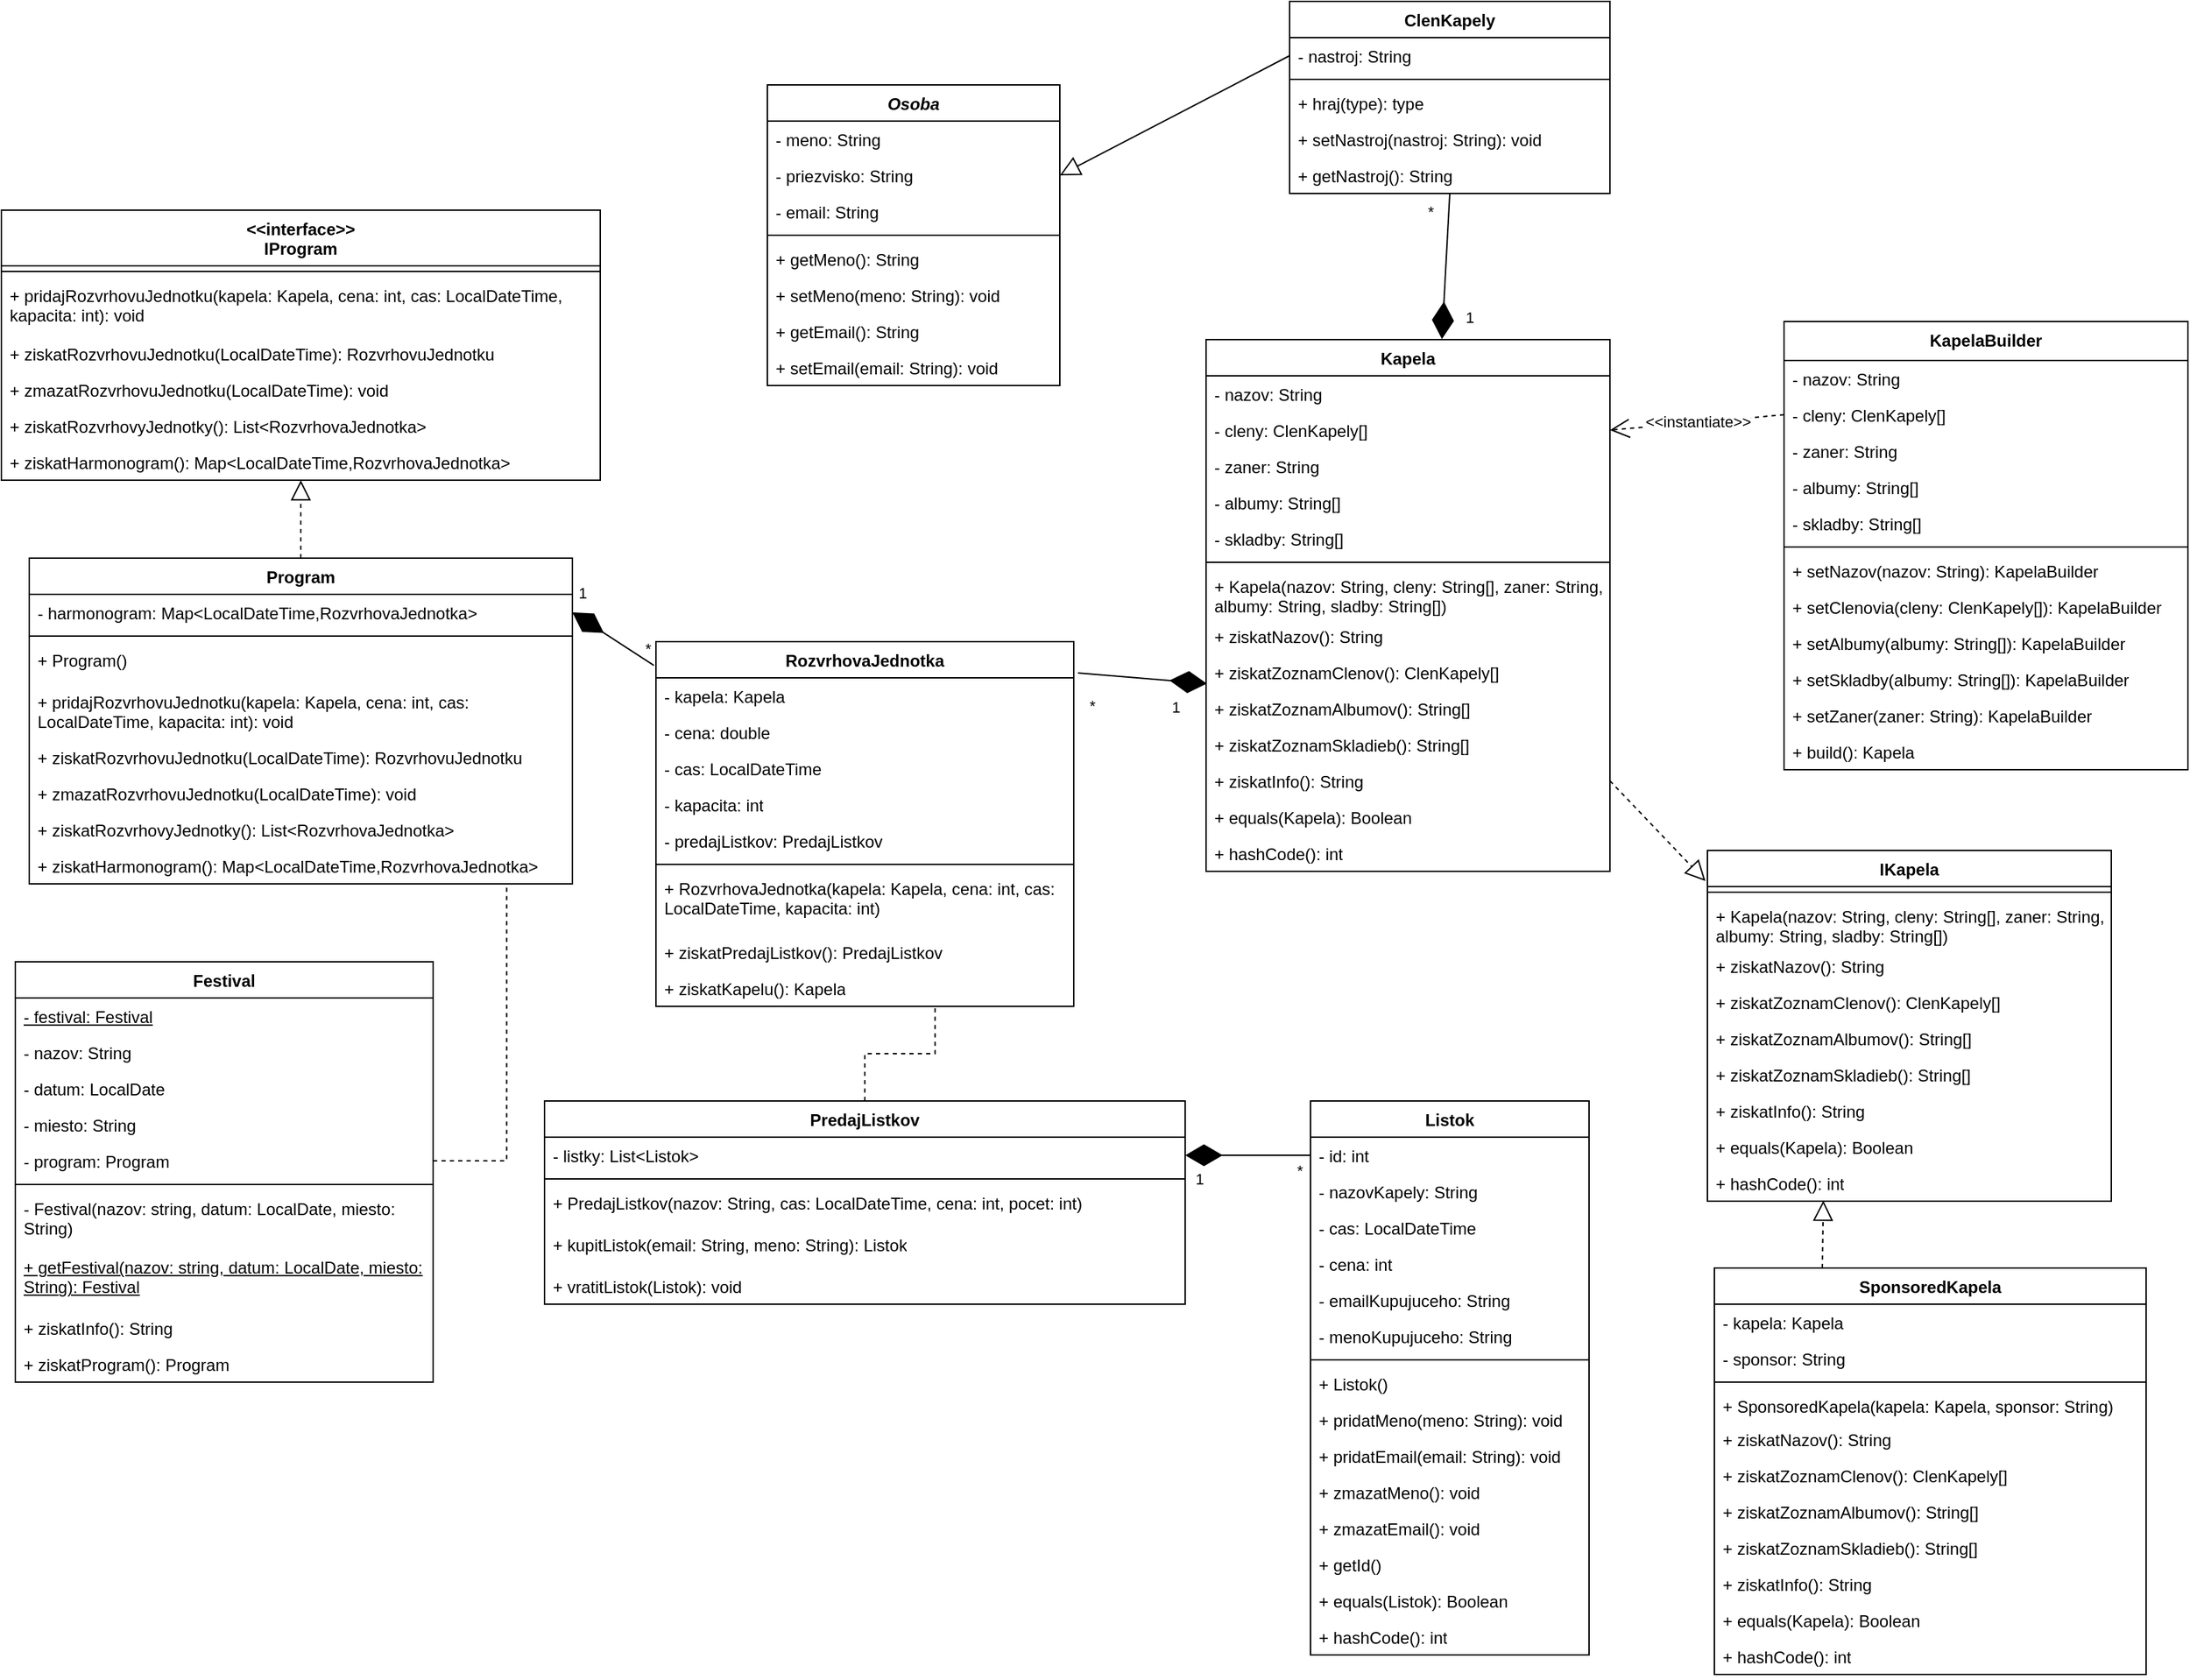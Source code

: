 <mxfile version="21.1.4" type="device">
  <diagram id="D0isItI58DYD3MclSmnM" name="Page-1">
    <mxGraphModel dx="1909" dy="2167" grid="1" gridSize="10" guides="1" tooltips="1" connect="1" arrows="1" fold="1" page="1" pageScale="1" pageWidth="850" pageHeight="1100" math="0" shadow="0">
      <root>
        <mxCell id="0" />
        <mxCell id="1" parent="0" />
        <mxCell id="JUHp3-yj4Vz7L6ta1xzt-1" value="Kapela" style="swimlane;fontStyle=1;align=center;verticalAlign=top;childLayout=stackLayout;horizontal=1;startSize=26;horizontalStack=0;resizeParent=1;resizeParentMax=0;resizeLast=0;collapsible=1;marginBottom=0;whiteSpace=wrap;html=1;" vertex="1" parent="1">
          <mxGeometry x="915" y="-17" width="290" height="382" as="geometry">
            <mxRectangle x="300" y="250" width="80" height="30" as="alternateBounds" />
          </mxGeometry>
        </mxCell>
        <mxCell id="JUHp3-yj4Vz7L6ta1xzt-2" value="- nazov: String" style="text;strokeColor=none;fillColor=none;align=left;verticalAlign=top;spacingLeft=4;spacingRight=4;overflow=hidden;rotatable=0;points=[[0,0.5],[1,0.5]];portConstraint=eastwest;whiteSpace=wrap;html=1;" vertex="1" parent="JUHp3-yj4Vz7L6ta1xzt-1">
          <mxGeometry y="26" width="290" height="26" as="geometry" />
        </mxCell>
        <mxCell id="JUHp3-yj4Vz7L6ta1xzt-5" value="- cleny:&amp;nbsp;ClenKapely[]" style="text;strokeColor=none;fillColor=none;align=left;verticalAlign=top;spacingLeft=4;spacingRight=4;overflow=hidden;rotatable=0;points=[[0,0.5],[1,0.5]];portConstraint=eastwest;whiteSpace=wrap;html=1;" vertex="1" parent="JUHp3-yj4Vz7L6ta1xzt-1">
          <mxGeometry y="52" width="290" height="26" as="geometry" />
        </mxCell>
        <mxCell id="JUHp3-yj4Vz7L6ta1xzt-10" value="- zaner: String" style="text;strokeColor=none;fillColor=none;align=left;verticalAlign=top;spacingLeft=4;spacingRight=4;overflow=hidden;rotatable=0;points=[[0,0.5],[1,0.5]];portConstraint=eastwest;whiteSpace=wrap;html=1;" vertex="1" parent="JUHp3-yj4Vz7L6ta1xzt-1">
          <mxGeometry y="78" width="290" height="26" as="geometry" />
        </mxCell>
        <mxCell id="JUHp3-yj4Vz7L6ta1xzt-9" value="- albumy: String[]" style="text;strokeColor=none;fillColor=none;align=left;verticalAlign=top;spacingLeft=4;spacingRight=4;overflow=hidden;rotatable=0;points=[[0,0.5],[1,0.5]];portConstraint=eastwest;whiteSpace=wrap;html=1;" vertex="1" parent="JUHp3-yj4Vz7L6ta1xzt-1">
          <mxGeometry y="104" width="290" height="26" as="geometry" />
        </mxCell>
        <mxCell id="JUHp3-yj4Vz7L6ta1xzt-8" value="- skladby: String[]" style="text;strokeColor=none;fillColor=none;align=left;verticalAlign=top;spacingLeft=4;spacingRight=4;overflow=hidden;rotatable=0;points=[[0,0.5],[1,0.5]];portConstraint=eastwest;whiteSpace=wrap;html=1;" vertex="1" parent="JUHp3-yj4Vz7L6ta1xzt-1">
          <mxGeometry y="130" width="290" height="26" as="geometry" />
        </mxCell>
        <mxCell id="JUHp3-yj4Vz7L6ta1xzt-3" value="" style="line;strokeWidth=1;fillColor=none;align=left;verticalAlign=middle;spacingTop=-1;spacingLeft=3;spacingRight=3;rotatable=0;labelPosition=right;points=[];portConstraint=eastwest;strokeColor=inherit;" vertex="1" parent="JUHp3-yj4Vz7L6ta1xzt-1">
          <mxGeometry y="156" width="290" height="8" as="geometry" />
        </mxCell>
        <mxCell id="JUHp3-yj4Vz7L6ta1xzt-105" value="+ Kapela(nazov: String, cleny: String[], zaner: String, albumy: String, sladby: String[])" style="text;strokeColor=none;fillColor=none;align=left;verticalAlign=top;spacingLeft=4;spacingRight=4;overflow=hidden;rotatable=0;points=[[0,0.5],[1,0.5]];portConstraint=eastwest;whiteSpace=wrap;html=1;" vertex="1" parent="JUHp3-yj4Vz7L6ta1xzt-1">
          <mxGeometry y="164" width="290" height="36" as="geometry" />
        </mxCell>
        <mxCell id="JUHp3-yj4Vz7L6ta1xzt-17" value="+ ziskatNazov(): String" style="text;strokeColor=none;fillColor=none;align=left;verticalAlign=top;spacingLeft=4;spacingRight=4;overflow=hidden;rotatable=0;points=[[0,0.5],[1,0.5]];portConstraint=eastwest;whiteSpace=wrap;html=1;" vertex="1" parent="JUHp3-yj4Vz7L6ta1xzt-1">
          <mxGeometry y="200" width="290" height="26" as="geometry" />
        </mxCell>
        <mxCell id="JUHp3-yj4Vz7L6ta1xzt-11" value="+ ziskatZoznamClenov():&amp;nbsp;ClenKapely[]" style="text;strokeColor=none;fillColor=none;align=left;verticalAlign=top;spacingLeft=4;spacingRight=4;overflow=hidden;rotatable=0;points=[[0,0.5],[1,0.5]];portConstraint=eastwest;whiteSpace=wrap;html=1;" vertex="1" parent="JUHp3-yj4Vz7L6ta1xzt-1">
          <mxGeometry y="226" width="290" height="26" as="geometry" />
        </mxCell>
        <mxCell id="JUHp3-yj4Vz7L6ta1xzt-15" value="+ ziskatZoznamAlbumov(): String[]" style="text;strokeColor=none;fillColor=none;align=left;verticalAlign=top;spacingLeft=4;spacingRight=4;overflow=hidden;rotatable=0;points=[[0,0.5],[1,0.5]];portConstraint=eastwest;whiteSpace=wrap;html=1;" vertex="1" parent="JUHp3-yj4Vz7L6ta1xzt-1">
          <mxGeometry y="252" width="290" height="26" as="geometry" />
        </mxCell>
        <mxCell id="JUHp3-yj4Vz7L6ta1xzt-16" value="+ ziskatZoznamSkladieb(): String[]" style="text;strokeColor=none;fillColor=none;align=left;verticalAlign=top;spacingLeft=4;spacingRight=4;overflow=hidden;rotatable=0;points=[[0,0.5],[1,0.5]];portConstraint=eastwest;whiteSpace=wrap;html=1;" vertex="1" parent="JUHp3-yj4Vz7L6ta1xzt-1">
          <mxGeometry y="278" width="290" height="26" as="geometry" />
        </mxCell>
        <mxCell id="JUHp3-yj4Vz7L6ta1xzt-154" value="+ ziskatInfo(): String" style="text;strokeColor=none;fillColor=none;align=left;verticalAlign=top;spacingLeft=4;spacingRight=4;overflow=hidden;rotatable=0;points=[[0,0.5],[1,0.5]];portConstraint=eastwest;whiteSpace=wrap;html=1;" vertex="1" parent="JUHp3-yj4Vz7L6ta1xzt-1">
          <mxGeometry y="304" width="290" height="26" as="geometry" />
        </mxCell>
        <mxCell id="JUHp3-yj4Vz7L6ta1xzt-39" value="+ equals(Kapela): Boolean" style="text;strokeColor=none;fillColor=none;align=left;verticalAlign=top;spacingLeft=4;spacingRight=4;overflow=hidden;rotatable=0;points=[[0,0.5],[1,0.5]];portConstraint=eastwest;whiteSpace=wrap;html=1;" vertex="1" parent="JUHp3-yj4Vz7L6ta1xzt-1">
          <mxGeometry y="330" width="290" height="26" as="geometry" />
        </mxCell>
        <mxCell id="JUHp3-yj4Vz7L6ta1xzt-40" value="+&amp;nbsp;hashCode(): int" style="text;strokeColor=none;fillColor=none;align=left;verticalAlign=top;spacingLeft=4;spacingRight=4;overflow=hidden;rotatable=0;points=[[0,0.5],[1,0.5]];portConstraint=eastwest;whiteSpace=wrap;html=1;" vertex="1" parent="JUHp3-yj4Vz7L6ta1xzt-1">
          <mxGeometry y="356" width="290" height="26" as="geometry" />
        </mxCell>
        <mxCell id="JUHp3-yj4Vz7L6ta1xzt-18" value="Program" style="swimlane;fontStyle=1;align=center;verticalAlign=top;childLayout=stackLayout;horizontal=1;startSize=26;horizontalStack=0;resizeParent=1;resizeParentMax=0;resizeLast=0;collapsible=1;marginBottom=0;whiteSpace=wrap;html=1;" vertex="1" parent="1">
          <mxGeometry x="70" y="140" width="390" height="234" as="geometry" />
        </mxCell>
        <mxCell id="JUHp3-yj4Vz7L6ta1xzt-26" value="- harmonogram: Map&amp;lt;LocalDateTime,RozvrhovaJednotka&lt;span style=&quot;background-color: initial;&quot;&gt;&amp;gt;&lt;/span&gt;" style="text;strokeColor=none;fillColor=none;align=left;verticalAlign=top;spacingLeft=4;spacingRight=4;overflow=hidden;rotatable=0;points=[[0,0.5],[1,0.5]];portConstraint=eastwest;whiteSpace=wrap;html=1;" vertex="1" parent="JUHp3-yj4Vz7L6ta1xzt-18">
          <mxGeometry y="26" width="390" height="26" as="geometry" />
        </mxCell>
        <mxCell id="JUHp3-yj4Vz7L6ta1xzt-20" value="" style="line;strokeWidth=1;fillColor=none;align=left;verticalAlign=middle;spacingTop=-1;spacingLeft=3;spacingRight=3;rotatable=0;labelPosition=right;points=[];portConstraint=eastwest;strokeColor=inherit;" vertex="1" parent="JUHp3-yj4Vz7L6ta1xzt-18">
          <mxGeometry y="52" width="390" height="8" as="geometry" />
        </mxCell>
        <mxCell id="JUHp3-yj4Vz7L6ta1xzt-103" value="+ Program()" style="text;strokeColor=none;fillColor=none;align=left;verticalAlign=top;spacingLeft=4;spacingRight=4;overflow=hidden;rotatable=0;points=[[0,0.5],[1,0.5]];portConstraint=eastwest;whiteSpace=wrap;html=1;" vertex="1" parent="JUHp3-yj4Vz7L6ta1xzt-18">
          <mxGeometry y="60" width="390" height="30" as="geometry" />
        </mxCell>
        <mxCell id="JUHp3-yj4Vz7L6ta1xzt-21" value="+ pridajRozvrhovuJednotku(kapela: Kapela, cena: int, cas: LocalDateTime, kapacita: int): void" style="text;strokeColor=none;fillColor=none;align=left;verticalAlign=top;spacingLeft=4;spacingRight=4;overflow=hidden;rotatable=0;points=[[0,0.5],[1,0.5]];portConstraint=eastwest;whiteSpace=wrap;html=1;" vertex="1" parent="JUHp3-yj4Vz7L6ta1xzt-18">
          <mxGeometry y="90" width="390" height="40" as="geometry" />
        </mxCell>
        <mxCell id="JUHp3-yj4Vz7L6ta1xzt-38" value="+ ziskatRozvrhovuJednotku(LocalDateTime): RozvrhovuJednotku" style="text;strokeColor=none;fillColor=none;align=left;verticalAlign=top;spacingLeft=4;spacingRight=4;overflow=hidden;rotatable=0;points=[[0,0.5],[1,0.5]];portConstraint=eastwest;whiteSpace=wrap;html=1;" vertex="1" parent="JUHp3-yj4Vz7L6ta1xzt-18">
          <mxGeometry y="130" width="390" height="26" as="geometry" />
        </mxCell>
        <mxCell id="JUHp3-yj4Vz7L6ta1xzt-46" value="+ zmazatRozvrhovuJednotku(LocalDateTime): void" style="text;strokeColor=none;fillColor=none;align=left;verticalAlign=top;spacingLeft=4;spacingRight=4;overflow=hidden;rotatable=0;points=[[0,0.5],[1,0.5]];portConstraint=eastwest;whiteSpace=wrap;html=1;" vertex="1" parent="JUHp3-yj4Vz7L6ta1xzt-18">
          <mxGeometry y="156" width="390" height="26" as="geometry" />
        </mxCell>
        <mxCell id="JUHp3-yj4Vz7L6ta1xzt-37" value="+ ziskatRozvrhovyJednotky(): List&amp;lt;RozvrhovaJednotka&amp;gt;" style="text;strokeColor=none;fillColor=none;align=left;verticalAlign=top;spacingLeft=4;spacingRight=4;overflow=hidden;rotatable=0;points=[[0,0.5],[1,0.5]];portConstraint=eastwest;whiteSpace=wrap;html=1;" vertex="1" parent="JUHp3-yj4Vz7L6ta1xzt-18">
          <mxGeometry y="182" width="390" height="26" as="geometry" />
        </mxCell>
        <mxCell id="JUHp3-yj4Vz7L6ta1xzt-36" value="+ ziskatHarmonogram(): Map&amp;lt;LocalDateTime,RozvrhovaJednotka&amp;gt;" style="text;strokeColor=none;fillColor=none;align=left;verticalAlign=top;spacingLeft=4;spacingRight=4;overflow=hidden;rotatable=0;points=[[0,0.5],[1,0.5]];portConstraint=eastwest;whiteSpace=wrap;html=1;" vertex="1" parent="JUHp3-yj4Vz7L6ta1xzt-18">
          <mxGeometry y="208" width="390" height="26" as="geometry" />
        </mxCell>
        <mxCell id="JUHp3-yj4Vz7L6ta1xzt-22" value="" style="endArrow=diamondThin;endFill=1;endSize=24;html=1;rounded=0;exitX=-0.005;exitY=0.065;exitDx=0;exitDy=0;entryX=1;entryY=0.5;entryDx=0;entryDy=0;exitPerimeter=0;" edge="1" parent="1" source="JUHp3-yj4Vz7L6ta1xzt-71" target="JUHp3-yj4Vz7L6ta1xzt-26">
          <mxGeometry width="160" relative="1" as="geometry">
            <mxPoint x="425" y="260" as="sourcePoint" />
            <mxPoint x="320" y="370" as="targetPoint" />
          </mxGeometry>
        </mxCell>
        <mxCell id="JUHp3-yj4Vz7L6ta1xzt-24" value="1" style="edgeLabel;html=1;align=center;verticalAlign=middle;resizable=0;points=[];" vertex="1" connectable="0" parent="JUHp3-yj4Vz7L6ta1xzt-22">
          <mxGeometry x="0.771" relative="1" as="geometry">
            <mxPoint y="-18" as="offset" />
          </mxGeometry>
        </mxCell>
        <mxCell id="JUHp3-yj4Vz7L6ta1xzt-25" value="*" style="edgeLabel;html=1;align=center;verticalAlign=middle;resizable=0;points=[];" vertex="1" connectable="0" parent="JUHp3-yj4Vz7L6ta1xzt-22">
          <mxGeometry x="-0.858" y="1" relative="1" as="geometry">
            <mxPoint y="-10" as="offset" />
          </mxGeometry>
        </mxCell>
        <mxCell id="JUHp3-yj4Vz7L6ta1xzt-27" value="&amp;lt;&amp;lt;interface&amp;gt;&amp;gt;&lt;br&gt;IProgram" style="swimlane;fontStyle=1;align=center;verticalAlign=top;childLayout=stackLayout;horizontal=1;startSize=40;horizontalStack=0;resizeParent=1;resizeParentMax=0;resizeLast=0;collapsible=1;marginBottom=0;whiteSpace=wrap;html=1;" vertex="1" parent="1">
          <mxGeometry x="50" y="-110" width="430" height="194" as="geometry" />
        </mxCell>
        <mxCell id="JUHp3-yj4Vz7L6ta1xzt-29" value="" style="line;strokeWidth=1;fillColor=none;align=left;verticalAlign=middle;spacingTop=-1;spacingLeft=3;spacingRight=3;rotatable=0;labelPosition=right;points=[];portConstraint=eastwest;strokeColor=inherit;" vertex="1" parent="JUHp3-yj4Vz7L6ta1xzt-27">
          <mxGeometry y="40" width="430" height="8" as="geometry" />
        </mxCell>
        <mxCell id="JUHp3-yj4Vz7L6ta1xzt-30" value="+ pridajRozvrhovuJednotku(kapela: Kapela, cena: int, cas: LocalDateTime, kapacita: int): void" style="text;strokeColor=none;fillColor=none;align=left;verticalAlign=top;spacingLeft=4;spacingRight=4;overflow=hidden;rotatable=0;points=[[0,0.5],[1,0.5]];portConstraint=eastwest;whiteSpace=wrap;html=1;" vertex="1" parent="JUHp3-yj4Vz7L6ta1xzt-27">
          <mxGeometry y="48" width="430" height="42" as="geometry" />
        </mxCell>
        <mxCell id="JUHp3-yj4Vz7L6ta1xzt-32" value="+ ziskatRozvrhovuJednotku(LocalDateTime): RozvrhovuJednotku" style="text;strokeColor=none;fillColor=none;align=left;verticalAlign=top;spacingLeft=4;spacingRight=4;overflow=hidden;rotatable=0;points=[[0,0.5],[1,0.5]];portConstraint=eastwest;whiteSpace=wrap;html=1;" vertex="1" parent="JUHp3-yj4Vz7L6ta1xzt-27">
          <mxGeometry y="90" width="430" height="26" as="geometry" />
        </mxCell>
        <mxCell id="JUHp3-yj4Vz7L6ta1xzt-45" value="+ zmazatRozvrhovuJednotku(LocalDateTime): void" style="text;strokeColor=none;fillColor=none;align=left;verticalAlign=top;spacingLeft=4;spacingRight=4;overflow=hidden;rotatable=0;points=[[0,0.5],[1,0.5]];portConstraint=eastwest;whiteSpace=wrap;html=1;" vertex="1" parent="JUHp3-yj4Vz7L6ta1xzt-27">
          <mxGeometry y="116" width="430" height="26" as="geometry" />
        </mxCell>
        <mxCell id="JUHp3-yj4Vz7L6ta1xzt-34" value="+ ziskatRozvrhovyJednotky(): List&amp;lt;RozvrhovaJednotka&amp;gt;" style="text;strokeColor=none;fillColor=none;align=left;verticalAlign=top;spacingLeft=4;spacingRight=4;overflow=hidden;rotatable=0;points=[[0,0.5],[1,0.5]];portConstraint=eastwest;whiteSpace=wrap;html=1;" vertex="1" parent="JUHp3-yj4Vz7L6ta1xzt-27">
          <mxGeometry y="142" width="430" height="26" as="geometry" />
        </mxCell>
        <mxCell id="JUHp3-yj4Vz7L6ta1xzt-35" value="+ ziskatHarmonogram(): Map&amp;lt;LocalDateTime,RozvrhovaJednotka&amp;gt;" style="text;strokeColor=none;fillColor=none;align=left;verticalAlign=top;spacingLeft=4;spacingRight=4;overflow=hidden;rotatable=0;points=[[0,0.5],[1,0.5]];portConstraint=eastwest;whiteSpace=wrap;html=1;" vertex="1" parent="JUHp3-yj4Vz7L6ta1xzt-27">
          <mxGeometry y="168" width="430" height="26" as="geometry" />
        </mxCell>
        <mxCell id="JUHp3-yj4Vz7L6ta1xzt-31" value="" style="endArrow=block;dashed=1;endFill=0;endSize=12;html=1;rounded=0;exitX=0.5;exitY=0;exitDx=0;exitDy=0;entryX=0.5;entryY=1;entryDx=0;entryDy=0;entryPerimeter=0;" edge="1" parent="1" source="JUHp3-yj4Vz7L6ta1xzt-18" target="JUHp3-yj4Vz7L6ta1xzt-35">
          <mxGeometry width="160" relative="1" as="geometry">
            <mxPoint x="550" y="210" as="sourcePoint" />
            <mxPoint x="630" y="200" as="targetPoint" />
          </mxGeometry>
        </mxCell>
        <mxCell id="JUHp3-yj4Vz7L6ta1xzt-41" value="Festival" style="swimlane;fontStyle=1;align=center;verticalAlign=top;childLayout=stackLayout;horizontal=1;startSize=26;horizontalStack=0;resizeParent=1;resizeParentMax=0;resizeLast=0;collapsible=1;marginBottom=0;whiteSpace=wrap;html=1;" vertex="1" parent="1">
          <mxGeometry x="60" y="430" width="300" height="302" as="geometry" />
        </mxCell>
        <mxCell id="JUHp3-yj4Vz7L6ta1xzt-126" value="&lt;u&gt;- festival: Festival&lt;/u&gt;" style="text;strokeColor=none;fillColor=none;align=left;verticalAlign=top;spacingLeft=4;spacingRight=4;overflow=hidden;rotatable=0;points=[[0,0.5],[1,0.5]];portConstraint=eastwest;whiteSpace=wrap;html=1;" vertex="1" parent="JUHp3-yj4Vz7L6ta1xzt-41">
          <mxGeometry y="26" width="300" height="26" as="geometry" />
        </mxCell>
        <mxCell id="JUHp3-yj4Vz7L6ta1xzt-42" value="- nazov: String" style="text;strokeColor=none;fillColor=none;align=left;verticalAlign=top;spacingLeft=4;spacingRight=4;overflow=hidden;rotatable=0;points=[[0,0.5],[1,0.5]];portConstraint=eastwest;whiteSpace=wrap;html=1;" vertex="1" parent="JUHp3-yj4Vz7L6ta1xzt-41">
          <mxGeometry y="52" width="300" height="26" as="geometry" />
        </mxCell>
        <mxCell id="JUHp3-yj4Vz7L6ta1xzt-47" value="- datum: LocalDate" style="text;strokeColor=none;fillColor=none;align=left;verticalAlign=top;spacingLeft=4;spacingRight=4;overflow=hidden;rotatable=0;points=[[0,0.5],[1,0.5]];portConstraint=eastwest;whiteSpace=wrap;html=1;" vertex="1" parent="JUHp3-yj4Vz7L6ta1xzt-41">
          <mxGeometry y="78" width="300" height="26" as="geometry" />
        </mxCell>
        <mxCell id="JUHp3-yj4Vz7L6ta1xzt-48" value="- miesto: String" style="text;strokeColor=none;fillColor=none;align=left;verticalAlign=top;spacingLeft=4;spacingRight=4;overflow=hidden;rotatable=0;points=[[0,0.5],[1,0.5]];portConstraint=eastwest;whiteSpace=wrap;html=1;" vertex="1" parent="JUHp3-yj4Vz7L6ta1xzt-41">
          <mxGeometry y="104" width="300" height="26" as="geometry" />
        </mxCell>
        <mxCell id="JUHp3-yj4Vz7L6ta1xzt-50" value="- program: Program" style="text;strokeColor=none;fillColor=none;align=left;verticalAlign=top;spacingLeft=4;spacingRight=4;overflow=hidden;rotatable=0;points=[[0,0.5],[1,0.5]];portConstraint=eastwest;whiteSpace=wrap;html=1;" vertex="1" parent="JUHp3-yj4Vz7L6ta1xzt-41">
          <mxGeometry y="130" width="300" height="26" as="geometry" />
        </mxCell>
        <mxCell id="JUHp3-yj4Vz7L6ta1xzt-43" value="" style="line;strokeWidth=1;fillColor=none;align=left;verticalAlign=middle;spacingTop=-1;spacingLeft=3;spacingRight=3;rotatable=0;labelPosition=right;points=[];portConstraint=eastwest;strokeColor=inherit;" vertex="1" parent="JUHp3-yj4Vz7L6ta1xzt-41">
          <mxGeometry y="156" width="300" height="8" as="geometry" />
        </mxCell>
        <mxCell id="JUHp3-yj4Vz7L6ta1xzt-84" value="- Festival(nazov: string, datum: LocalDate, miesto: String)" style="text;strokeColor=none;fillColor=none;align=left;verticalAlign=top;spacingLeft=4;spacingRight=4;overflow=hidden;rotatable=0;points=[[0,0.5],[1,0.5]];portConstraint=eastwest;whiteSpace=wrap;html=1;" vertex="1" parent="JUHp3-yj4Vz7L6ta1xzt-41">
          <mxGeometry y="164" width="300" height="42" as="geometry" />
        </mxCell>
        <mxCell id="JUHp3-yj4Vz7L6ta1xzt-125" value="&lt;u&gt;+ getFestival(nazov: string, datum: LocalDate, miesto: String): Festival&lt;/u&gt;" style="text;strokeColor=none;fillColor=none;align=left;verticalAlign=top;spacingLeft=4;spacingRight=4;overflow=hidden;rotatable=0;points=[[0,0.5],[1,0.5]];portConstraint=eastwest;whiteSpace=wrap;html=1;" vertex="1" parent="JUHp3-yj4Vz7L6ta1xzt-41">
          <mxGeometry y="206" width="300" height="44" as="geometry" />
        </mxCell>
        <mxCell id="JUHp3-yj4Vz7L6ta1xzt-44" value="+ ziskatInfo(): String" style="text;strokeColor=none;fillColor=none;align=left;verticalAlign=top;spacingLeft=4;spacingRight=4;overflow=hidden;rotatable=0;points=[[0,0.5],[1,0.5]];portConstraint=eastwest;whiteSpace=wrap;html=1;" vertex="1" parent="JUHp3-yj4Vz7L6ta1xzt-41">
          <mxGeometry y="250" width="300" height="26" as="geometry" />
        </mxCell>
        <mxCell id="JUHp3-yj4Vz7L6ta1xzt-53" value="+ ziskatProgram(): Program" style="text;strokeColor=none;fillColor=none;align=left;verticalAlign=top;spacingLeft=4;spacingRight=4;overflow=hidden;rotatable=0;points=[[0,0.5],[1,0.5]];portConstraint=eastwest;whiteSpace=wrap;html=1;" vertex="1" parent="JUHp3-yj4Vz7L6ta1xzt-41">
          <mxGeometry y="276" width="300" height="26" as="geometry" />
        </mxCell>
        <mxCell id="JUHp3-yj4Vz7L6ta1xzt-52" style="edgeStyle=orthogonalEdgeStyle;rounded=0;orthogonalLoop=1;jettySize=auto;html=1;exitX=1;exitY=0.5;exitDx=0;exitDy=0;entryX=0.879;entryY=0.992;entryDx=0;entryDy=0;entryPerimeter=0;dashed=1;endArrow=none;endFill=0;" edge="1" parent="1" source="JUHp3-yj4Vz7L6ta1xzt-50" target="JUHp3-yj4Vz7L6ta1xzt-36">
          <mxGeometry relative="1" as="geometry" />
        </mxCell>
        <mxCell id="JUHp3-yj4Vz7L6ta1xzt-88" style="edgeStyle=orthogonalEdgeStyle;rounded=0;orthogonalLoop=1;jettySize=auto;html=1;entryX=0.668;entryY=0.989;entryDx=0;entryDy=0;entryPerimeter=0;dashed=1;endArrow=none;endFill=0;" edge="1" parent="1" source="JUHp3-yj4Vz7L6ta1xzt-54" target="JUHp3-yj4Vz7L6ta1xzt-81">
          <mxGeometry relative="1" as="geometry" />
        </mxCell>
        <mxCell id="JUHp3-yj4Vz7L6ta1xzt-54" value="PredajListkov" style="swimlane;fontStyle=1;align=center;verticalAlign=top;childLayout=stackLayout;horizontal=1;startSize=26;horizontalStack=0;resizeParent=1;resizeParentMax=0;resizeLast=0;collapsible=1;marginBottom=0;whiteSpace=wrap;html=1;" vertex="1" parent="1">
          <mxGeometry x="440" y="530" width="460" height="146" as="geometry" />
        </mxCell>
        <mxCell id="JUHp3-yj4Vz7L6ta1xzt-55" value="- listky: List&amp;lt;Listok&amp;gt;" style="text;strokeColor=none;fillColor=none;align=left;verticalAlign=top;spacingLeft=4;spacingRight=4;overflow=hidden;rotatable=0;points=[[0,0.5],[1,0.5]];portConstraint=eastwest;whiteSpace=wrap;html=1;" vertex="1" parent="JUHp3-yj4Vz7L6ta1xzt-54">
          <mxGeometry y="26" width="460" height="26" as="geometry" />
        </mxCell>
        <mxCell id="JUHp3-yj4Vz7L6ta1xzt-56" value="" style="line;strokeWidth=1;fillColor=none;align=left;verticalAlign=middle;spacingTop=-1;spacingLeft=3;spacingRight=3;rotatable=0;labelPosition=right;points=[];portConstraint=eastwest;strokeColor=inherit;" vertex="1" parent="JUHp3-yj4Vz7L6ta1xzt-54">
          <mxGeometry y="52" width="460" height="8" as="geometry" />
        </mxCell>
        <mxCell id="JUHp3-yj4Vz7L6ta1xzt-83" value="+ PredajListkov(nazov: String, cas: LocalDateTime, cena: int, pocet: int)" style="text;strokeColor=none;fillColor=none;align=left;verticalAlign=top;spacingLeft=4;spacingRight=4;overflow=hidden;rotatable=0;points=[[0,0.5],[1,0.5]];portConstraint=eastwest;whiteSpace=wrap;html=1;" vertex="1" parent="JUHp3-yj4Vz7L6ta1xzt-54">
          <mxGeometry y="60" width="460" height="30" as="geometry" />
        </mxCell>
        <mxCell id="JUHp3-yj4Vz7L6ta1xzt-57" value="+ kupitListok(email: String, meno: String): Listok" style="text;strokeColor=none;fillColor=none;align=left;verticalAlign=top;spacingLeft=4;spacingRight=4;overflow=hidden;rotatable=0;points=[[0,0.5],[1,0.5]];portConstraint=eastwest;whiteSpace=wrap;html=1;" vertex="1" parent="JUHp3-yj4Vz7L6ta1xzt-54">
          <mxGeometry y="90" width="460" height="30" as="geometry" />
        </mxCell>
        <mxCell id="JUHp3-yj4Vz7L6ta1xzt-58" value="+ vratitListok(Listok): void" style="text;strokeColor=none;fillColor=none;align=left;verticalAlign=top;spacingLeft=4;spacingRight=4;overflow=hidden;rotatable=0;points=[[0,0.5],[1,0.5]];portConstraint=eastwest;whiteSpace=wrap;html=1;" vertex="1" parent="JUHp3-yj4Vz7L6ta1xzt-54">
          <mxGeometry y="120" width="460" height="26" as="geometry" />
        </mxCell>
        <mxCell id="JUHp3-yj4Vz7L6ta1xzt-59" value="Listok" style="swimlane;fontStyle=1;align=center;verticalAlign=top;childLayout=stackLayout;horizontal=1;startSize=26;horizontalStack=0;resizeParent=1;resizeParentMax=0;resizeLast=0;collapsible=1;marginBottom=0;whiteSpace=wrap;html=1;" vertex="1" parent="1">
          <mxGeometry x="990" y="530" width="200" height="398" as="geometry" />
        </mxCell>
        <mxCell id="JUHp3-yj4Vz7L6ta1xzt-60" value="- id: int" style="text;strokeColor=none;fillColor=none;align=left;verticalAlign=top;spacingLeft=4;spacingRight=4;overflow=hidden;rotatable=0;points=[[0,0.5],[1,0.5]];portConstraint=eastwest;whiteSpace=wrap;html=1;" vertex="1" parent="JUHp3-yj4Vz7L6ta1xzt-59">
          <mxGeometry y="26" width="200" height="26" as="geometry" />
        </mxCell>
        <mxCell id="JUHp3-yj4Vz7L6ta1xzt-63" value="- nazovKapely: String" style="text;strokeColor=none;fillColor=none;align=left;verticalAlign=top;spacingLeft=4;spacingRight=4;overflow=hidden;rotatable=0;points=[[0,0.5],[1,0.5]];portConstraint=eastwest;whiteSpace=wrap;html=1;" vertex="1" parent="JUHp3-yj4Vz7L6ta1xzt-59">
          <mxGeometry y="52" width="200" height="26" as="geometry" />
        </mxCell>
        <mxCell id="JUHp3-yj4Vz7L6ta1xzt-64" value="- cas: LocalDateTime" style="text;strokeColor=none;fillColor=none;align=left;verticalAlign=top;spacingLeft=4;spacingRight=4;overflow=hidden;rotatable=0;points=[[0,0.5],[1,0.5]];portConstraint=eastwest;whiteSpace=wrap;html=1;" vertex="1" parent="JUHp3-yj4Vz7L6ta1xzt-59">
          <mxGeometry y="78" width="200" height="26" as="geometry" />
        </mxCell>
        <mxCell id="JUHp3-yj4Vz7L6ta1xzt-65" value="- cena: int" style="text;strokeColor=none;fillColor=none;align=left;verticalAlign=top;spacingLeft=4;spacingRight=4;overflow=hidden;rotatable=0;points=[[0,0.5],[1,0.5]];portConstraint=eastwest;whiteSpace=wrap;html=1;" vertex="1" parent="JUHp3-yj4Vz7L6ta1xzt-59">
          <mxGeometry y="104" width="200" height="26" as="geometry" />
        </mxCell>
        <mxCell id="JUHp3-yj4Vz7L6ta1xzt-68" value="- emailKupujuceho: String" style="text;strokeColor=none;fillColor=none;align=left;verticalAlign=top;spacingLeft=4;spacingRight=4;overflow=hidden;rotatable=0;points=[[0,0.5],[1,0.5]];portConstraint=eastwest;whiteSpace=wrap;html=1;" vertex="1" parent="JUHp3-yj4Vz7L6ta1xzt-59">
          <mxGeometry y="130" width="200" height="26" as="geometry" />
        </mxCell>
        <mxCell id="JUHp3-yj4Vz7L6ta1xzt-69" value="- menoKupujuceho: String" style="text;strokeColor=none;fillColor=none;align=left;verticalAlign=top;spacingLeft=4;spacingRight=4;overflow=hidden;rotatable=0;points=[[0,0.5],[1,0.5]];portConstraint=eastwest;whiteSpace=wrap;html=1;" vertex="1" parent="JUHp3-yj4Vz7L6ta1xzt-59">
          <mxGeometry y="156" width="200" height="26" as="geometry" />
        </mxCell>
        <mxCell id="JUHp3-yj4Vz7L6ta1xzt-61" value="" style="line;strokeWidth=1;fillColor=none;align=left;verticalAlign=middle;spacingTop=-1;spacingLeft=3;spacingRight=3;rotatable=0;labelPosition=right;points=[];portConstraint=eastwest;strokeColor=inherit;" vertex="1" parent="JUHp3-yj4Vz7L6ta1xzt-59">
          <mxGeometry y="182" width="200" height="8" as="geometry" />
        </mxCell>
        <mxCell id="JUHp3-yj4Vz7L6ta1xzt-104" value="+ Listok()" style="text;strokeColor=none;fillColor=none;align=left;verticalAlign=top;spacingLeft=4;spacingRight=4;overflow=hidden;rotatable=0;points=[[0,0.5],[1,0.5]];portConstraint=eastwest;whiteSpace=wrap;html=1;" vertex="1" parent="JUHp3-yj4Vz7L6ta1xzt-59">
          <mxGeometry y="190" width="200" height="26" as="geometry" />
        </mxCell>
        <mxCell id="JUHp3-yj4Vz7L6ta1xzt-62" value="+ pridatMeno(meno: String): void" style="text;strokeColor=none;fillColor=none;align=left;verticalAlign=top;spacingLeft=4;spacingRight=4;overflow=hidden;rotatable=0;points=[[0,0.5],[1,0.5]];portConstraint=eastwest;whiteSpace=wrap;html=1;" vertex="1" parent="JUHp3-yj4Vz7L6ta1xzt-59">
          <mxGeometry y="216" width="200" height="26" as="geometry" />
        </mxCell>
        <mxCell id="JUHp3-yj4Vz7L6ta1xzt-95" value="+ pridatEmail(email: String): void" style="text;strokeColor=none;fillColor=none;align=left;verticalAlign=top;spacingLeft=4;spacingRight=4;overflow=hidden;rotatable=0;points=[[0,0.5],[1,0.5]];portConstraint=eastwest;whiteSpace=wrap;html=1;" vertex="1" parent="JUHp3-yj4Vz7L6ta1xzt-59">
          <mxGeometry y="242" width="200" height="26" as="geometry" />
        </mxCell>
        <mxCell id="JUHp3-yj4Vz7L6ta1xzt-96" value="+ zmazatMeno(): void" style="text;strokeColor=none;fillColor=none;align=left;verticalAlign=top;spacingLeft=4;spacingRight=4;overflow=hidden;rotatable=0;points=[[0,0.5],[1,0.5]];portConstraint=eastwest;whiteSpace=wrap;html=1;" vertex="1" parent="JUHp3-yj4Vz7L6ta1xzt-59">
          <mxGeometry y="268" width="200" height="26" as="geometry" />
        </mxCell>
        <mxCell id="JUHp3-yj4Vz7L6ta1xzt-97" value="+ zmazatEmail(): void" style="text;strokeColor=none;fillColor=none;align=left;verticalAlign=top;spacingLeft=4;spacingRight=4;overflow=hidden;rotatable=0;points=[[0,0.5],[1,0.5]];portConstraint=eastwest;whiteSpace=wrap;html=1;" vertex="1" parent="JUHp3-yj4Vz7L6ta1xzt-59">
          <mxGeometry y="294" width="200" height="26" as="geometry" />
        </mxCell>
        <mxCell id="JUHp3-yj4Vz7L6ta1xzt-98" value="+ getId()" style="text;strokeColor=none;fillColor=none;align=left;verticalAlign=top;spacingLeft=4;spacingRight=4;overflow=hidden;rotatable=0;points=[[0,0.5],[1,0.5]];portConstraint=eastwest;whiteSpace=wrap;html=1;" vertex="1" parent="JUHp3-yj4Vz7L6ta1xzt-59">
          <mxGeometry y="320" width="200" height="26" as="geometry" />
        </mxCell>
        <mxCell id="JUHp3-yj4Vz7L6ta1xzt-123" value="+ equals(Listok): Boolean" style="text;strokeColor=none;fillColor=none;align=left;verticalAlign=top;spacingLeft=4;spacingRight=4;overflow=hidden;rotatable=0;points=[[0,0.5],[1,0.5]];portConstraint=eastwest;whiteSpace=wrap;html=1;" vertex="1" parent="JUHp3-yj4Vz7L6ta1xzt-59">
          <mxGeometry y="346" width="200" height="26" as="geometry" />
        </mxCell>
        <mxCell id="JUHp3-yj4Vz7L6ta1xzt-124" value="+&amp;nbsp;hashCode(): int" style="text;strokeColor=none;fillColor=none;align=left;verticalAlign=top;spacingLeft=4;spacingRight=4;overflow=hidden;rotatable=0;points=[[0,0.5],[1,0.5]];portConstraint=eastwest;whiteSpace=wrap;html=1;" vertex="1" parent="JUHp3-yj4Vz7L6ta1xzt-59">
          <mxGeometry y="372" width="200" height="26" as="geometry" />
        </mxCell>
        <mxCell id="JUHp3-yj4Vz7L6ta1xzt-71" value="RozvrhovaJednotka" style="swimlane;fontStyle=1;align=center;verticalAlign=top;childLayout=stackLayout;horizontal=1;startSize=26;horizontalStack=0;resizeParent=1;resizeParentMax=0;resizeLast=0;collapsible=1;marginBottom=0;whiteSpace=wrap;html=1;" vertex="1" parent="1">
          <mxGeometry x="520" y="200" width="300" height="262" as="geometry" />
        </mxCell>
        <mxCell id="JUHp3-yj4Vz7L6ta1xzt-72" value="- kapela: Kapela" style="text;strokeColor=none;fillColor=none;align=left;verticalAlign=top;spacingLeft=4;spacingRight=4;overflow=hidden;rotatable=0;points=[[0,0.5],[1,0.5]];portConstraint=eastwest;whiteSpace=wrap;html=1;" vertex="1" parent="JUHp3-yj4Vz7L6ta1xzt-71">
          <mxGeometry y="26" width="300" height="26" as="geometry" />
        </mxCell>
        <mxCell id="JUHp3-yj4Vz7L6ta1xzt-75" value="- cena: double" style="text;strokeColor=none;fillColor=none;align=left;verticalAlign=top;spacingLeft=4;spacingRight=4;overflow=hidden;rotatable=0;points=[[0,0.5],[1,0.5]];portConstraint=eastwest;whiteSpace=wrap;html=1;" vertex="1" parent="JUHp3-yj4Vz7L6ta1xzt-71">
          <mxGeometry y="52" width="300" height="26" as="geometry" />
        </mxCell>
        <mxCell id="JUHp3-yj4Vz7L6ta1xzt-79" value="- cas: LocalDateTime" style="text;strokeColor=none;fillColor=none;align=left;verticalAlign=top;spacingLeft=4;spacingRight=4;overflow=hidden;rotatable=0;points=[[0,0.5],[1,0.5]];portConstraint=eastwest;whiteSpace=wrap;html=1;" vertex="1" parent="JUHp3-yj4Vz7L6ta1xzt-71">
          <mxGeometry y="78" width="300" height="26" as="geometry" />
        </mxCell>
        <mxCell id="JUHp3-yj4Vz7L6ta1xzt-76" value="- kapacita: int" style="text;strokeColor=none;fillColor=none;align=left;verticalAlign=top;spacingLeft=4;spacingRight=4;overflow=hidden;rotatable=0;points=[[0,0.5],[1,0.5]];portConstraint=eastwest;whiteSpace=wrap;html=1;" vertex="1" parent="JUHp3-yj4Vz7L6ta1xzt-71">
          <mxGeometry y="104" width="300" height="26" as="geometry" />
        </mxCell>
        <mxCell id="JUHp3-yj4Vz7L6ta1xzt-77" value="- predajListkov: PredajListkov" style="text;strokeColor=none;fillColor=none;align=left;verticalAlign=top;spacingLeft=4;spacingRight=4;overflow=hidden;rotatable=0;points=[[0,0.5],[1,0.5]];portConstraint=eastwest;whiteSpace=wrap;html=1;" vertex="1" parent="JUHp3-yj4Vz7L6ta1xzt-71">
          <mxGeometry y="130" width="300" height="26" as="geometry" />
        </mxCell>
        <mxCell id="JUHp3-yj4Vz7L6ta1xzt-73" value="" style="line;strokeWidth=1;fillColor=none;align=left;verticalAlign=middle;spacingTop=-1;spacingLeft=3;spacingRight=3;rotatable=0;labelPosition=right;points=[];portConstraint=eastwest;strokeColor=inherit;" vertex="1" parent="JUHp3-yj4Vz7L6ta1xzt-71">
          <mxGeometry y="156" width="300" height="8" as="geometry" />
        </mxCell>
        <mxCell id="JUHp3-yj4Vz7L6ta1xzt-82" value="+ RozvrhovaJednotka(kapela: Kapela,&amp;nbsp;cena: int, cas: LocalDateTime, kapacita: int)" style="text;strokeColor=none;fillColor=none;align=left;verticalAlign=top;spacingLeft=4;spacingRight=4;overflow=hidden;rotatable=0;points=[[0,0.5],[1,0.5]];portConstraint=eastwest;whiteSpace=wrap;html=1;" vertex="1" parent="JUHp3-yj4Vz7L6ta1xzt-71">
          <mxGeometry y="164" width="300" height="46" as="geometry" />
        </mxCell>
        <mxCell id="JUHp3-yj4Vz7L6ta1xzt-74" value="+ ziskatPredajListkov(): PredajListkov" style="text;strokeColor=none;fillColor=none;align=left;verticalAlign=top;spacingLeft=4;spacingRight=4;overflow=hidden;rotatable=0;points=[[0,0.5],[1,0.5]];portConstraint=eastwest;whiteSpace=wrap;html=1;" vertex="1" parent="JUHp3-yj4Vz7L6ta1xzt-71">
          <mxGeometry y="210" width="300" height="26" as="geometry" />
        </mxCell>
        <mxCell id="JUHp3-yj4Vz7L6ta1xzt-81" value="+ ziskatKapelu(): Kapela" style="text;strokeColor=none;fillColor=none;align=left;verticalAlign=top;spacingLeft=4;spacingRight=4;overflow=hidden;rotatable=0;points=[[0,0.5],[1,0.5]];portConstraint=eastwest;whiteSpace=wrap;html=1;" vertex="1" parent="JUHp3-yj4Vz7L6ta1xzt-71">
          <mxGeometry y="236" width="300" height="26" as="geometry" />
        </mxCell>
        <mxCell id="JUHp3-yj4Vz7L6ta1xzt-92" value="" style="endArrow=diamondThin;endFill=1;endSize=24;html=1;rounded=0;entryX=1;entryY=0.5;entryDx=0;entryDy=0;exitX=0;exitY=0.5;exitDx=0;exitDy=0;" edge="1" parent="1" source="JUHp3-yj4Vz7L6ta1xzt-60" target="JUHp3-yj4Vz7L6ta1xzt-55">
          <mxGeometry width="160" relative="1" as="geometry">
            <mxPoint x="1020" y="530" as="sourcePoint" />
            <mxPoint x="1090" y="530" as="targetPoint" />
          </mxGeometry>
        </mxCell>
        <mxCell id="JUHp3-yj4Vz7L6ta1xzt-93" value="1" style="edgeLabel;html=1;align=center;verticalAlign=middle;resizable=0;points=[];" vertex="1" connectable="0" parent="JUHp3-yj4Vz7L6ta1xzt-92">
          <mxGeometry x="0.788" y="2" relative="1" as="geometry">
            <mxPoint y="15" as="offset" />
          </mxGeometry>
        </mxCell>
        <mxCell id="JUHp3-yj4Vz7L6ta1xzt-94" value="*" style="edgeLabel;html=1;align=center;verticalAlign=middle;resizable=0;points=[];" vertex="1" connectable="0" parent="JUHp3-yj4Vz7L6ta1xzt-92">
          <mxGeometry x="-0.628" y="2" relative="1" as="geometry">
            <mxPoint x="8" y="9" as="offset" />
          </mxGeometry>
        </mxCell>
        <mxCell id="JUHp3-yj4Vz7L6ta1xzt-99" value="" style="endArrow=diamondThin;endFill=1;endSize=24;html=1;rounded=0;exitX=1.01;exitY=0.086;exitDx=0;exitDy=0;exitPerimeter=0;entryX=0.002;entryY=0.813;entryDx=0;entryDy=0;entryPerimeter=0;" edge="1" parent="1" source="JUHp3-yj4Vz7L6ta1xzt-71" target="JUHp3-yj4Vz7L6ta1xzt-11">
          <mxGeometry width="160" relative="1" as="geometry">
            <mxPoint x="810" y="150" as="sourcePoint" />
            <mxPoint x="950" y="249" as="targetPoint" />
          </mxGeometry>
        </mxCell>
        <mxCell id="JUHp3-yj4Vz7L6ta1xzt-100" value="1" style="edgeLabel;html=1;align=center;verticalAlign=middle;resizable=0;points=[];" vertex="1" connectable="0" parent="JUHp3-yj4Vz7L6ta1xzt-99">
          <mxGeometry x="0.527" y="-4" relative="1" as="geometry">
            <mxPoint x="-1" y="14" as="offset" />
          </mxGeometry>
        </mxCell>
        <mxCell id="JUHp3-yj4Vz7L6ta1xzt-101" value="*" style="edgeLabel;html=1;align=center;verticalAlign=middle;resizable=0;points=[];" vertex="1" connectable="0" parent="JUHp3-yj4Vz7L6ta1xzt-99">
          <mxGeometry x="-0.766" y="-1" relative="1" as="geometry">
            <mxPoint x="-1" y="21" as="offset" />
          </mxGeometry>
        </mxCell>
        <mxCell id="JUHp3-yj4Vz7L6ta1xzt-106" value="KapelaBuilder" style="swimlane;fontStyle=1;align=center;verticalAlign=top;childLayout=stackLayout;horizontal=1;startSize=28;horizontalStack=0;resizeParent=1;resizeParentMax=0;resizeLast=0;collapsible=1;marginBottom=0;whiteSpace=wrap;html=1;" vertex="1" parent="1">
          <mxGeometry x="1330" y="-30" width="290" height="322" as="geometry">
            <mxRectangle x="300" y="250" width="80" height="30" as="alternateBounds" />
          </mxGeometry>
        </mxCell>
        <mxCell id="JUHp3-yj4Vz7L6ta1xzt-107" value="- nazov: String" style="text;strokeColor=none;fillColor=none;align=left;verticalAlign=top;spacingLeft=4;spacingRight=4;overflow=hidden;rotatable=0;points=[[0,0.5],[1,0.5]];portConstraint=eastwest;whiteSpace=wrap;html=1;" vertex="1" parent="JUHp3-yj4Vz7L6ta1xzt-106">
          <mxGeometry y="28" width="290" height="26" as="geometry" />
        </mxCell>
        <mxCell id="JUHp3-yj4Vz7L6ta1xzt-108" value="- cleny:&amp;nbsp;ClenKapely[]" style="text;strokeColor=none;fillColor=none;align=left;verticalAlign=top;spacingLeft=4;spacingRight=4;overflow=hidden;rotatable=0;points=[[0,0.5],[1,0.5]];portConstraint=eastwest;whiteSpace=wrap;html=1;" vertex="1" parent="JUHp3-yj4Vz7L6ta1xzt-106">
          <mxGeometry y="54" width="290" height="26" as="geometry" />
        </mxCell>
        <mxCell id="JUHp3-yj4Vz7L6ta1xzt-109" value="- zaner: String" style="text;strokeColor=none;fillColor=none;align=left;verticalAlign=top;spacingLeft=4;spacingRight=4;overflow=hidden;rotatable=0;points=[[0,0.5],[1,0.5]];portConstraint=eastwest;whiteSpace=wrap;html=1;" vertex="1" parent="JUHp3-yj4Vz7L6ta1xzt-106">
          <mxGeometry y="80" width="290" height="26" as="geometry" />
        </mxCell>
        <mxCell id="JUHp3-yj4Vz7L6ta1xzt-110" value="- albumy: String[]" style="text;strokeColor=none;fillColor=none;align=left;verticalAlign=top;spacingLeft=4;spacingRight=4;overflow=hidden;rotatable=0;points=[[0,0.5],[1,0.5]];portConstraint=eastwest;whiteSpace=wrap;html=1;" vertex="1" parent="JUHp3-yj4Vz7L6ta1xzt-106">
          <mxGeometry y="106" width="290" height="26" as="geometry" />
        </mxCell>
        <mxCell id="JUHp3-yj4Vz7L6ta1xzt-111" value="- skladby: String[]" style="text;strokeColor=none;fillColor=none;align=left;verticalAlign=top;spacingLeft=4;spacingRight=4;overflow=hidden;rotatable=0;points=[[0,0.5],[1,0.5]];portConstraint=eastwest;whiteSpace=wrap;html=1;" vertex="1" parent="JUHp3-yj4Vz7L6ta1xzt-106">
          <mxGeometry y="132" width="290" height="26" as="geometry" />
        </mxCell>
        <mxCell id="JUHp3-yj4Vz7L6ta1xzt-112" value="" style="line;strokeWidth=1;fillColor=none;align=left;verticalAlign=middle;spacingTop=-1;spacingLeft=3;spacingRight=3;rotatable=0;labelPosition=right;points=[];portConstraint=eastwest;strokeColor=inherit;" vertex="1" parent="JUHp3-yj4Vz7L6ta1xzt-106">
          <mxGeometry y="158" width="290" height="8" as="geometry" />
        </mxCell>
        <mxCell id="JUHp3-yj4Vz7L6ta1xzt-114" value="+&amp;nbsp;setNazov(nazov: String):&amp;nbsp;KapelaBuilder" style="text;strokeColor=none;fillColor=none;align=left;verticalAlign=top;spacingLeft=4;spacingRight=4;overflow=hidden;rotatable=0;points=[[0,0.5],[1,0.5]];portConstraint=eastwest;whiteSpace=wrap;html=1;" vertex="1" parent="JUHp3-yj4Vz7L6ta1xzt-106">
          <mxGeometry y="166" width="290" height="26" as="geometry" />
        </mxCell>
        <mxCell id="JUHp3-yj4Vz7L6ta1xzt-115" value="+&amp;nbsp;setClenovia(cleny:&amp;nbsp;ClenKapely[]):&amp;nbsp;KapelaBuilder" style="text;strokeColor=none;fillColor=none;align=left;verticalAlign=top;spacingLeft=4;spacingRight=4;overflow=hidden;rotatable=0;points=[[0,0.5],[1,0.5]];portConstraint=eastwest;whiteSpace=wrap;html=1;" vertex="1" parent="JUHp3-yj4Vz7L6ta1xzt-106">
          <mxGeometry y="192" width="290" height="26" as="geometry" />
        </mxCell>
        <mxCell id="JUHp3-yj4Vz7L6ta1xzt-116" value="+&amp;nbsp;setAlbumy(albumy: String[]):&amp;nbsp;KapelaBuilder" style="text;strokeColor=none;fillColor=none;align=left;verticalAlign=top;spacingLeft=4;spacingRight=4;overflow=hidden;rotatable=0;points=[[0,0.5],[1,0.5]];portConstraint=eastwest;whiteSpace=wrap;html=1;" vertex="1" parent="JUHp3-yj4Vz7L6ta1xzt-106">
          <mxGeometry y="218" width="290" height="26" as="geometry" />
        </mxCell>
        <mxCell id="JUHp3-yj4Vz7L6ta1xzt-122" value="+&amp;nbsp;setSkladby(albumy: String[]):&amp;nbsp;KapelaBuilder" style="text;strokeColor=none;fillColor=none;align=left;verticalAlign=top;spacingLeft=4;spacingRight=4;overflow=hidden;rotatable=0;points=[[0,0.5],[1,0.5]];portConstraint=eastwest;whiteSpace=wrap;html=1;" vertex="1" parent="JUHp3-yj4Vz7L6ta1xzt-106">
          <mxGeometry y="244" width="290" height="26" as="geometry" />
        </mxCell>
        <mxCell id="JUHp3-yj4Vz7L6ta1xzt-117" value="+&amp;nbsp;setZaner(zaner: String):&amp;nbsp;KapelaBuilder" style="text;strokeColor=none;fillColor=none;align=left;verticalAlign=top;spacingLeft=4;spacingRight=4;overflow=hidden;rotatable=0;points=[[0,0.5],[1,0.5]];portConstraint=eastwest;whiteSpace=wrap;html=1;" vertex="1" parent="JUHp3-yj4Vz7L6ta1xzt-106">
          <mxGeometry y="270" width="290" height="26" as="geometry" />
        </mxCell>
        <mxCell id="JUHp3-yj4Vz7L6ta1xzt-118" value="+&amp;nbsp;build(): Kapela" style="text;strokeColor=none;fillColor=none;align=left;verticalAlign=top;spacingLeft=4;spacingRight=4;overflow=hidden;rotatable=0;points=[[0,0.5],[1,0.5]];portConstraint=eastwest;whiteSpace=wrap;html=1;" vertex="1" parent="JUHp3-yj4Vz7L6ta1xzt-106">
          <mxGeometry y="296" width="290" height="26" as="geometry" />
        </mxCell>
        <mxCell id="JUHp3-yj4Vz7L6ta1xzt-121" value="&amp;lt;&amp;lt;instantiate&amp;gt;&amp;gt;" style="endArrow=open;endSize=12;dashed=1;html=1;rounded=0;exitX=0;exitY=0.5;exitDx=0;exitDy=0;entryX=1;entryY=0.5;entryDx=0;entryDy=0;" edge="1" parent="1" source="JUHp3-yj4Vz7L6ta1xzt-108" target="JUHp3-yj4Vz7L6ta1xzt-5">
          <mxGeometry width="160" relative="1" as="geometry">
            <mxPoint x="1230" y="166" as="sourcePoint" />
            <mxPoint x="1390" y="166" as="targetPoint" />
          </mxGeometry>
        </mxCell>
        <mxCell id="JUHp3-yj4Vz7L6ta1xzt-127" value="&lt;i&gt;Osoba&lt;/i&gt;" style="swimlane;fontStyle=1;align=center;verticalAlign=top;childLayout=stackLayout;horizontal=1;startSize=26;horizontalStack=0;resizeParent=1;resizeParentMax=0;resizeLast=0;collapsible=1;marginBottom=0;whiteSpace=wrap;html=1;" vertex="1" parent="1">
          <mxGeometry x="600" y="-200" width="210" height="216" as="geometry" />
        </mxCell>
        <mxCell id="JUHp3-yj4Vz7L6ta1xzt-128" value="- meno: String" style="text;strokeColor=none;fillColor=none;align=left;verticalAlign=top;spacingLeft=4;spacingRight=4;overflow=hidden;rotatable=0;points=[[0,0.5],[1,0.5]];portConstraint=eastwest;whiteSpace=wrap;html=1;" vertex="1" parent="JUHp3-yj4Vz7L6ta1xzt-127">
          <mxGeometry y="26" width="210" height="26" as="geometry" />
        </mxCell>
        <mxCell id="JUHp3-yj4Vz7L6ta1xzt-131" value="- priezvisko: String" style="text;strokeColor=none;fillColor=none;align=left;verticalAlign=top;spacingLeft=4;spacingRight=4;overflow=hidden;rotatable=0;points=[[0,0.5],[1,0.5]];portConstraint=eastwest;whiteSpace=wrap;html=1;" vertex="1" parent="JUHp3-yj4Vz7L6ta1xzt-127">
          <mxGeometry y="52" width="210" height="26" as="geometry" />
        </mxCell>
        <mxCell id="JUHp3-yj4Vz7L6ta1xzt-132" value="- email: String" style="text;strokeColor=none;fillColor=none;align=left;verticalAlign=top;spacingLeft=4;spacingRight=4;overflow=hidden;rotatable=0;points=[[0,0.5],[1,0.5]];portConstraint=eastwest;whiteSpace=wrap;html=1;" vertex="1" parent="JUHp3-yj4Vz7L6ta1xzt-127">
          <mxGeometry y="78" width="210" height="26" as="geometry" />
        </mxCell>
        <mxCell id="JUHp3-yj4Vz7L6ta1xzt-129" value="" style="line;strokeWidth=1;fillColor=none;align=left;verticalAlign=middle;spacingTop=-1;spacingLeft=3;spacingRight=3;rotatable=0;labelPosition=right;points=[];portConstraint=eastwest;strokeColor=inherit;" vertex="1" parent="JUHp3-yj4Vz7L6ta1xzt-127">
          <mxGeometry y="104" width="210" height="8" as="geometry" />
        </mxCell>
        <mxCell id="JUHp3-yj4Vz7L6ta1xzt-134" value="+ getMeno(): String" style="text;strokeColor=none;fillColor=none;align=left;verticalAlign=top;spacingLeft=4;spacingRight=4;overflow=hidden;rotatable=0;points=[[0,0.5],[1,0.5]];portConstraint=eastwest;whiteSpace=wrap;html=1;" vertex="1" parent="JUHp3-yj4Vz7L6ta1xzt-127">
          <mxGeometry y="112" width="210" height="26" as="geometry" />
        </mxCell>
        <mxCell id="JUHp3-yj4Vz7L6ta1xzt-146" value="+ setMeno(meno: String): void" style="text;strokeColor=none;fillColor=none;align=left;verticalAlign=top;spacingLeft=4;spacingRight=4;overflow=hidden;rotatable=0;points=[[0,0.5],[1,0.5]];portConstraint=eastwest;whiteSpace=wrap;html=1;" vertex="1" parent="JUHp3-yj4Vz7L6ta1xzt-127">
          <mxGeometry y="138" width="210" height="26" as="geometry" />
        </mxCell>
        <mxCell id="JUHp3-yj4Vz7L6ta1xzt-147" value="+ getEmail(): String" style="text;strokeColor=none;fillColor=none;align=left;verticalAlign=top;spacingLeft=4;spacingRight=4;overflow=hidden;rotatable=0;points=[[0,0.5],[1,0.5]];portConstraint=eastwest;whiteSpace=wrap;html=1;" vertex="1" parent="JUHp3-yj4Vz7L6ta1xzt-127">
          <mxGeometry y="164" width="210" height="26" as="geometry" />
        </mxCell>
        <mxCell id="JUHp3-yj4Vz7L6ta1xzt-148" value="+ setEmail(email: String): void" style="text;strokeColor=none;fillColor=none;align=left;verticalAlign=top;spacingLeft=4;spacingRight=4;overflow=hidden;rotatable=0;points=[[0,0.5],[1,0.5]];portConstraint=eastwest;whiteSpace=wrap;html=1;" vertex="1" parent="JUHp3-yj4Vz7L6ta1xzt-127">
          <mxGeometry y="190" width="210" height="26" as="geometry" />
        </mxCell>
        <mxCell id="JUHp3-yj4Vz7L6ta1xzt-135" value="ClenKapely" style="swimlane;fontStyle=1;align=center;verticalAlign=top;childLayout=stackLayout;horizontal=1;startSize=26;horizontalStack=0;resizeParent=1;resizeParentMax=0;resizeLast=0;collapsible=1;marginBottom=0;whiteSpace=wrap;html=1;" vertex="1" parent="1">
          <mxGeometry x="975" y="-260" width="230" height="138" as="geometry" />
        </mxCell>
        <mxCell id="JUHp3-yj4Vz7L6ta1xzt-139" value="-&amp;nbsp;nastroj: String" style="text;strokeColor=none;fillColor=none;align=left;verticalAlign=top;spacingLeft=4;spacingRight=4;overflow=hidden;rotatable=0;points=[[0,0.5],[1,0.5]];portConstraint=eastwest;whiteSpace=wrap;html=1;" vertex="1" parent="JUHp3-yj4Vz7L6ta1xzt-135">
          <mxGeometry y="26" width="230" height="26" as="geometry" />
        </mxCell>
        <mxCell id="JUHp3-yj4Vz7L6ta1xzt-140" value="" style="line;strokeWidth=1;fillColor=none;align=left;verticalAlign=middle;spacingTop=-1;spacingLeft=3;spacingRight=3;rotatable=0;labelPosition=right;points=[];portConstraint=eastwest;strokeColor=inherit;" vertex="1" parent="JUHp3-yj4Vz7L6ta1xzt-135">
          <mxGeometry y="52" width="230" height="8" as="geometry" />
        </mxCell>
        <mxCell id="JUHp3-yj4Vz7L6ta1xzt-141" value="+&amp;nbsp;hraj(type): type" style="text;strokeColor=none;fillColor=none;align=left;verticalAlign=top;spacingLeft=4;spacingRight=4;overflow=hidden;rotatable=0;points=[[0,0.5],[1,0.5]];portConstraint=eastwest;whiteSpace=wrap;html=1;" vertex="1" parent="JUHp3-yj4Vz7L6ta1xzt-135">
          <mxGeometry y="60" width="230" height="26" as="geometry" />
        </mxCell>
        <mxCell id="JUHp3-yj4Vz7L6ta1xzt-149" value="+ setNastroj(nastroj: String): void" style="text;strokeColor=none;fillColor=none;align=left;verticalAlign=top;spacingLeft=4;spacingRight=4;overflow=hidden;rotatable=0;points=[[0,0.5],[1,0.5]];portConstraint=eastwest;whiteSpace=wrap;html=1;" vertex="1" parent="JUHp3-yj4Vz7L6ta1xzt-135">
          <mxGeometry y="86" width="230" height="26" as="geometry" />
        </mxCell>
        <mxCell id="JUHp3-yj4Vz7L6ta1xzt-150" value="+ getNastroj(): String" style="text;strokeColor=none;fillColor=none;align=left;verticalAlign=top;spacingLeft=4;spacingRight=4;overflow=hidden;rotatable=0;points=[[0,0.5],[1,0.5]];portConstraint=eastwest;whiteSpace=wrap;html=1;" vertex="1" parent="JUHp3-yj4Vz7L6ta1xzt-135">
          <mxGeometry y="112" width="230" height="26" as="geometry" />
        </mxCell>
        <mxCell id="JUHp3-yj4Vz7L6ta1xzt-145" value="" style="endArrow=block;endFill=0;endSize=12;html=1;rounded=0;exitX=0;exitY=0.5;exitDx=0;exitDy=0;entryX=1;entryY=0.5;entryDx=0;entryDy=0;" edge="1" parent="1" source="JUHp3-yj4Vz7L6ta1xzt-139" target="JUHp3-yj4Vz7L6ta1xzt-131">
          <mxGeometry width="160" relative="1" as="geometry">
            <mxPoint x="1347.93" y="-234.08" as="sourcePoint" />
            <mxPoint x="1400" y="-150" as="targetPoint" />
          </mxGeometry>
        </mxCell>
        <mxCell id="JUHp3-yj4Vz7L6ta1xzt-151" value="" style="endArrow=diamondThin;endFill=1;endSize=24;html=1;rounded=0;exitX=0.5;exitY=1;exitDx=0;exitDy=0;entryX=0.584;entryY=-0.001;entryDx=0;entryDy=0;entryPerimeter=0;" edge="1" parent="1" source="JUHp3-yj4Vz7L6ta1xzt-135" target="JUHp3-yj4Vz7L6ta1xzt-1">
          <mxGeometry width="160" relative="1" as="geometry">
            <mxPoint x="1099.49" y="-120.426" as="sourcePoint" />
            <mxPoint x="1090.004" y="-30" as="targetPoint" />
          </mxGeometry>
        </mxCell>
        <mxCell id="JUHp3-yj4Vz7L6ta1xzt-152" value="1" style="edgeLabel;html=1;align=center;verticalAlign=middle;resizable=0;points=[];" vertex="1" connectable="0" parent="JUHp3-yj4Vz7L6ta1xzt-151">
          <mxGeometry x="0.527" y="-4" relative="1" as="geometry">
            <mxPoint x="22" y="9" as="offset" />
          </mxGeometry>
        </mxCell>
        <mxCell id="JUHp3-yj4Vz7L6ta1xzt-153" value="*" style="edgeLabel;html=1;align=center;verticalAlign=middle;resizable=0;points=[];" vertex="1" connectable="0" parent="JUHp3-yj4Vz7L6ta1xzt-151">
          <mxGeometry x="-0.766" y="-1" relative="1" as="geometry">
            <mxPoint x="-13" as="offset" />
          </mxGeometry>
        </mxCell>
        <mxCell id="JUHp3-yj4Vz7L6ta1xzt-155" value="IKapela" style="swimlane;fontStyle=1;align=center;verticalAlign=top;childLayout=stackLayout;horizontal=1;startSize=26;horizontalStack=0;resizeParent=1;resizeParentMax=0;resizeLast=0;collapsible=1;marginBottom=0;whiteSpace=wrap;html=1;" vertex="1" parent="1">
          <mxGeometry x="1275" y="350" width="290" height="252" as="geometry">
            <mxRectangle x="300" y="250" width="80" height="30" as="alternateBounds" />
          </mxGeometry>
        </mxCell>
        <mxCell id="JUHp3-yj4Vz7L6ta1xzt-161" value="" style="line;strokeWidth=1;fillColor=none;align=left;verticalAlign=middle;spacingTop=-1;spacingLeft=3;spacingRight=3;rotatable=0;labelPosition=right;points=[];portConstraint=eastwest;strokeColor=inherit;" vertex="1" parent="JUHp3-yj4Vz7L6ta1xzt-155">
          <mxGeometry y="26" width="290" height="8" as="geometry" />
        </mxCell>
        <mxCell id="JUHp3-yj4Vz7L6ta1xzt-162" value="+ Kapela(nazov: String, cleny: String[], zaner: String, albumy: String, sladby: String[])" style="text;strokeColor=none;fillColor=none;align=left;verticalAlign=top;spacingLeft=4;spacingRight=4;overflow=hidden;rotatable=0;points=[[0,0.5],[1,0.5]];portConstraint=eastwest;whiteSpace=wrap;html=1;" vertex="1" parent="JUHp3-yj4Vz7L6ta1xzt-155">
          <mxGeometry y="34" width="290" height="36" as="geometry" />
        </mxCell>
        <mxCell id="JUHp3-yj4Vz7L6ta1xzt-163" value="+ ziskatNazov(): String" style="text;strokeColor=none;fillColor=none;align=left;verticalAlign=top;spacingLeft=4;spacingRight=4;overflow=hidden;rotatable=0;points=[[0,0.5],[1,0.5]];portConstraint=eastwest;whiteSpace=wrap;html=1;" vertex="1" parent="JUHp3-yj4Vz7L6ta1xzt-155">
          <mxGeometry y="70" width="290" height="26" as="geometry" />
        </mxCell>
        <mxCell id="JUHp3-yj4Vz7L6ta1xzt-164" value="+ ziskatZoznamClenov():&amp;nbsp;ClenKapely[]" style="text;strokeColor=none;fillColor=none;align=left;verticalAlign=top;spacingLeft=4;spacingRight=4;overflow=hidden;rotatable=0;points=[[0,0.5],[1,0.5]];portConstraint=eastwest;whiteSpace=wrap;html=1;" vertex="1" parent="JUHp3-yj4Vz7L6ta1xzt-155">
          <mxGeometry y="96" width="290" height="26" as="geometry" />
        </mxCell>
        <mxCell id="JUHp3-yj4Vz7L6ta1xzt-165" value="+ ziskatZoznamAlbumov(): String[]" style="text;strokeColor=none;fillColor=none;align=left;verticalAlign=top;spacingLeft=4;spacingRight=4;overflow=hidden;rotatable=0;points=[[0,0.5],[1,0.5]];portConstraint=eastwest;whiteSpace=wrap;html=1;" vertex="1" parent="JUHp3-yj4Vz7L6ta1xzt-155">
          <mxGeometry y="122" width="290" height="26" as="geometry" />
        </mxCell>
        <mxCell id="JUHp3-yj4Vz7L6ta1xzt-166" value="+ ziskatZoznamSkladieb(): String[]" style="text;strokeColor=none;fillColor=none;align=left;verticalAlign=top;spacingLeft=4;spacingRight=4;overflow=hidden;rotatable=0;points=[[0,0.5],[1,0.5]];portConstraint=eastwest;whiteSpace=wrap;html=1;" vertex="1" parent="JUHp3-yj4Vz7L6ta1xzt-155">
          <mxGeometry y="148" width="290" height="26" as="geometry" />
        </mxCell>
        <mxCell id="JUHp3-yj4Vz7L6ta1xzt-167" value="+ ziskatInfo(): String" style="text;strokeColor=none;fillColor=none;align=left;verticalAlign=top;spacingLeft=4;spacingRight=4;overflow=hidden;rotatable=0;points=[[0,0.5],[1,0.5]];portConstraint=eastwest;whiteSpace=wrap;html=1;" vertex="1" parent="JUHp3-yj4Vz7L6ta1xzt-155">
          <mxGeometry y="174" width="290" height="26" as="geometry" />
        </mxCell>
        <mxCell id="JUHp3-yj4Vz7L6ta1xzt-168" value="+ equals(Kapela): Boolean" style="text;strokeColor=none;fillColor=none;align=left;verticalAlign=top;spacingLeft=4;spacingRight=4;overflow=hidden;rotatable=0;points=[[0,0.5],[1,0.5]];portConstraint=eastwest;whiteSpace=wrap;html=1;" vertex="1" parent="JUHp3-yj4Vz7L6ta1xzt-155">
          <mxGeometry y="200" width="290" height="26" as="geometry" />
        </mxCell>
        <mxCell id="JUHp3-yj4Vz7L6ta1xzt-169" value="+&amp;nbsp;hashCode(): int" style="text;strokeColor=none;fillColor=none;align=left;verticalAlign=top;spacingLeft=4;spacingRight=4;overflow=hidden;rotatable=0;points=[[0,0.5],[1,0.5]];portConstraint=eastwest;whiteSpace=wrap;html=1;" vertex="1" parent="JUHp3-yj4Vz7L6ta1xzt-155">
          <mxGeometry y="226" width="290" height="26" as="geometry" />
        </mxCell>
        <mxCell id="JUHp3-yj4Vz7L6ta1xzt-170" value="" style="endArrow=block;dashed=1;endFill=0;endSize=12;html=1;rounded=0;exitX=1;exitY=0.5;exitDx=0;exitDy=0;entryX=-0.005;entryY=0.087;entryDx=0;entryDy=0;entryPerimeter=0;" edge="1" parent="1" source="JUHp3-yj4Vz7L6ta1xzt-154" target="JUHp3-yj4Vz7L6ta1xzt-155">
          <mxGeometry width="160" relative="1" as="geometry">
            <mxPoint x="849" y="92" as="sourcePoint" />
            <mxPoint x="849" y="56" as="targetPoint" />
          </mxGeometry>
        </mxCell>
        <mxCell id="JUHp3-yj4Vz7L6ta1xzt-171" value="SponsoredKapela" style="swimlane;fontStyle=1;align=center;verticalAlign=top;childLayout=stackLayout;horizontal=1;startSize=26;horizontalStack=0;resizeParent=1;resizeParentMax=0;resizeLast=0;collapsible=1;marginBottom=0;whiteSpace=wrap;html=1;" vertex="1" parent="1">
          <mxGeometry x="1280" y="650" width="310" height="292" as="geometry">
            <mxRectangle x="300" y="250" width="80" height="30" as="alternateBounds" />
          </mxGeometry>
        </mxCell>
        <mxCell id="JUHp3-yj4Vz7L6ta1xzt-176" value="- kapela: Kapela" style="text;strokeColor=none;fillColor=none;align=left;verticalAlign=top;spacingLeft=4;spacingRight=4;overflow=hidden;rotatable=0;points=[[0,0.5],[1,0.5]];portConstraint=eastwest;whiteSpace=wrap;html=1;" vertex="1" parent="JUHp3-yj4Vz7L6ta1xzt-171">
          <mxGeometry y="26" width="310" height="26" as="geometry" />
        </mxCell>
        <mxCell id="JUHp3-yj4Vz7L6ta1xzt-187" value="- sponsor: String" style="text;strokeColor=none;fillColor=none;align=left;verticalAlign=top;spacingLeft=4;spacingRight=4;overflow=hidden;rotatable=0;points=[[0,0.5],[1,0.5]];portConstraint=eastwest;whiteSpace=wrap;html=1;" vertex="1" parent="JUHp3-yj4Vz7L6ta1xzt-171">
          <mxGeometry y="52" width="310" height="26" as="geometry" />
        </mxCell>
        <mxCell id="JUHp3-yj4Vz7L6ta1xzt-177" value="" style="line;strokeWidth=1;fillColor=none;align=left;verticalAlign=middle;spacingTop=-1;spacingLeft=3;spacingRight=3;rotatable=0;labelPosition=right;points=[];portConstraint=eastwest;strokeColor=inherit;" vertex="1" parent="JUHp3-yj4Vz7L6ta1xzt-171">
          <mxGeometry y="78" width="310" height="8" as="geometry" />
        </mxCell>
        <mxCell id="JUHp3-yj4Vz7L6ta1xzt-178" value="+&amp;nbsp;SponsoredKapela(kapela: Kapela, sponsor: String)" style="text;strokeColor=none;fillColor=none;align=left;verticalAlign=top;spacingLeft=4;spacingRight=4;overflow=hidden;rotatable=0;points=[[0,0.5],[1,0.5]];portConstraint=eastwest;whiteSpace=wrap;html=1;" vertex="1" parent="JUHp3-yj4Vz7L6ta1xzt-171">
          <mxGeometry y="86" width="310" height="24" as="geometry" />
        </mxCell>
        <mxCell id="JUHp3-yj4Vz7L6ta1xzt-179" value="+ ziskatNazov(): String" style="text;strokeColor=none;fillColor=none;align=left;verticalAlign=top;spacingLeft=4;spacingRight=4;overflow=hidden;rotatable=0;points=[[0,0.5],[1,0.5]];portConstraint=eastwest;whiteSpace=wrap;html=1;" vertex="1" parent="JUHp3-yj4Vz7L6ta1xzt-171">
          <mxGeometry y="110" width="310" height="26" as="geometry" />
        </mxCell>
        <mxCell id="JUHp3-yj4Vz7L6ta1xzt-180" value="+ ziskatZoznamClenov():&amp;nbsp;ClenKapely[]" style="text;strokeColor=none;fillColor=none;align=left;verticalAlign=top;spacingLeft=4;spacingRight=4;overflow=hidden;rotatable=0;points=[[0,0.5],[1,0.5]];portConstraint=eastwest;whiteSpace=wrap;html=1;" vertex="1" parent="JUHp3-yj4Vz7L6ta1xzt-171">
          <mxGeometry y="136" width="310" height="26" as="geometry" />
        </mxCell>
        <mxCell id="JUHp3-yj4Vz7L6ta1xzt-181" value="+ ziskatZoznamAlbumov(): String[]" style="text;strokeColor=none;fillColor=none;align=left;verticalAlign=top;spacingLeft=4;spacingRight=4;overflow=hidden;rotatable=0;points=[[0,0.5],[1,0.5]];portConstraint=eastwest;whiteSpace=wrap;html=1;" vertex="1" parent="JUHp3-yj4Vz7L6ta1xzt-171">
          <mxGeometry y="162" width="310" height="26" as="geometry" />
        </mxCell>
        <mxCell id="JUHp3-yj4Vz7L6ta1xzt-182" value="+ ziskatZoznamSkladieb(): String[]" style="text;strokeColor=none;fillColor=none;align=left;verticalAlign=top;spacingLeft=4;spacingRight=4;overflow=hidden;rotatable=0;points=[[0,0.5],[1,0.5]];portConstraint=eastwest;whiteSpace=wrap;html=1;" vertex="1" parent="JUHp3-yj4Vz7L6ta1xzt-171">
          <mxGeometry y="188" width="310" height="26" as="geometry" />
        </mxCell>
        <mxCell id="JUHp3-yj4Vz7L6ta1xzt-183" value="+ ziskatInfo(): String" style="text;strokeColor=none;fillColor=none;align=left;verticalAlign=top;spacingLeft=4;spacingRight=4;overflow=hidden;rotatable=0;points=[[0,0.5],[1,0.5]];portConstraint=eastwest;whiteSpace=wrap;html=1;" vertex="1" parent="JUHp3-yj4Vz7L6ta1xzt-171">
          <mxGeometry y="214" width="310" height="26" as="geometry" />
        </mxCell>
        <mxCell id="JUHp3-yj4Vz7L6ta1xzt-184" value="+ equals(Kapela): Boolean" style="text;strokeColor=none;fillColor=none;align=left;verticalAlign=top;spacingLeft=4;spacingRight=4;overflow=hidden;rotatable=0;points=[[0,0.5],[1,0.5]];portConstraint=eastwest;whiteSpace=wrap;html=1;" vertex="1" parent="JUHp3-yj4Vz7L6ta1xzt-171">
          <mxGeometry y="240" width="310" height="26" as="geometry" />
        </mxCell>
        <mxCell id="JUHp3-yj4Vz7L6ta1xzt-185" value="+&amp;nbsp;hashCode(): int" style="text;strokeColor=none;fillColor=none;align=left;verticalAlign=top;spacingLeft=4;spacingRight=4;overflow=hidden;rotatable=0;points=[[0,0.5],[1,0.5]];portConstraint=eastwest;whiteSpace=wrap;html=1;" vertex="1" parent="JUHp3-yj4Vz7L6ta1xzt-171">
          <mxGeometry y="266" width="310" height="26" as="geometry" />
        </mxCell>
        <mxCell id="JUHp3-yj4Vz7L6ta1xzt-186" value="" style="endArrow=block;dashed=1;endFill=0;endSize=12;html=1;rounded=0;exitX=0.25;exitY=0;exitDx=0;exitDy=0;entryX=0.287;entryY=0.984;entryDx=0;entryDy=0;entryPerimeter=0;" edge="1" parent="1" source="JUHp3-yj4Vz7L6ta1xzt-171" target="JUHp3-yj4Vz7L6ta1xzt-169">
          <mxGeometry width="160" relative="1" as="geometry">
            <mxPoint x="1206" y="602" as="sourcePoint" />
            <mxPoint x="1275" y="674" as="targetPoint" />
          </mxGeometry>
        </mxCell>
      </root>
    </mxGraphModel>
  </diagram>
</mxfile>

